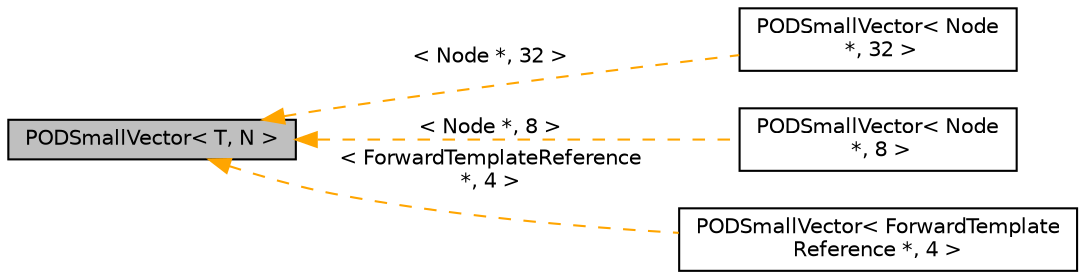digraph "PODSmallVector&lt; T, N &gt;"
{
 // LATEX_PDF_SIZE
  bgcolor="transparent";
  edge [fontname="Helvetica",fontsize="10",labelfontname="Helvetica",labelfontsize="10"];
  node [fontname="Helvetica",fontsize="10",shape="box"];
  rankdir="LR";
  Node1 [label="PODSmallVector\< T, N \>",height=0.2,width=0.4,color="black", fillcolor="grey75", style="filled", fontcolor="black",tooltip=" "];
  Node1 -> Node2 [dir="back",color="orange",fontsize="10",style="dashed",label=" \< Node *, 32 \>" ,fontname="Helvetica"];
  Node2 [label="PODSmallVector\< Node\l *, 32 \>",height=0.2,width=0.4,color="black",URL="$classPODSmallVector.html",tooltip=" "];
  Node1 -> Node3 [dir="back",color="orange",fontsize="10",style="dashed",label=" \< Node *, 8 \>" ,fontname="Helvetica"];
  Node3 [label="PODSmallVector\< Node\l *, 8 \>",height=0.2,width=0.4,color="black",URL="$classPODSmallVector.html",tooltip=" "];
  Node1 -> Node4 [dir="back",color="orange",fontsize="10",style="dashed",label=" \< ForwardTemplateReference\l *, 4 \>" ,fontname="Helvetica"];
  Node4 [label="PODSmallVector\< ForwardTemplate\lReference *, 4 \>",height=0.2,width=0.4,color="black",URL="$classPODSmallVector.html",tooltip=" "];
}
